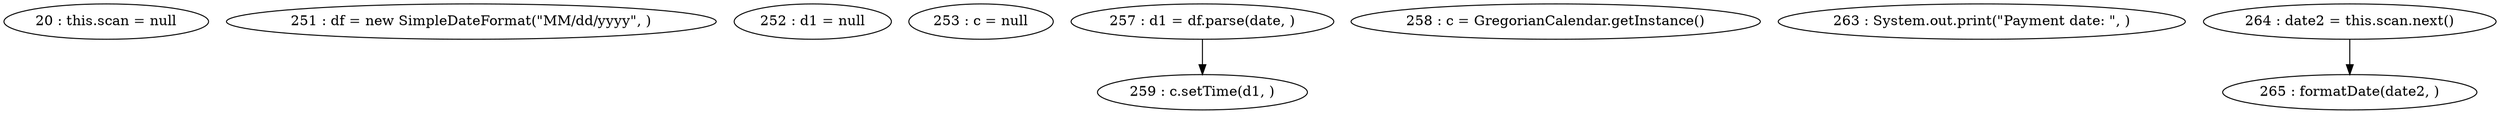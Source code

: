 digraph G {
"20 : this.scan = null"
"251 : df = new SimpleDateFormat(\"MM/dd/yyyy\", )"
"252 : d1 = null"
"253 : c = null"
"257 : d1 = df.parse(date, )"
"257 : d1 = df.parse(date, )" -> "259 : c.setTime(d1, )"
"258 : c = GregorianCalendar.getInstance()"
"259 : c.setTime(d1, )"
"263 : System.out.print(\"Payment date: \", )"
"264 : date2 = this.scan.next()"
"264 : date2 = this.scan.next()" -> "265 : formatDate(date2, )"
"265 : formatDate(date2, )"
}